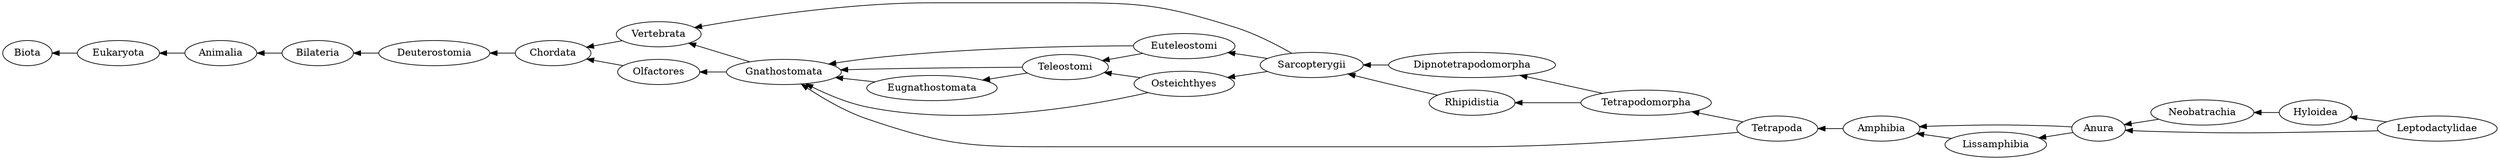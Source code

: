 digraph{
rankdir=RL; 
Q2382443 [label="Biota"];
Q26214 [label="Gnathostomata"];
Q134681 [label="Teleostomi"];
Q3059636 [label="Eugnathostomata"];
Q53636 [label="Anura"];
Q134759 [label="Neobatrachia"];
Q10908 [label="Amphibia"];
Q134861 [label="Lissamphibia"];
Q160830 [label="Sarcopterygii"];
Q150598 [label="Rhipidistia"];
Q5173 [label="Bilateria"];
Q150866 [label="Deuterostomia"];
Q25241 [label="Vertebrata"];
Q1378800 [label="Euteleostomi"];
Q27207 [label="Osteichthyes"];
Q1209254 [label="Tetrapodomorpha"];
Q23809240 [label="Dipnotetrapodomorpha"];
Q10915 [label="Chordata"];
Q3280581 [label="Olfactores"];
Q4896640 [label="Hyloidea"];
Q19088 [label="Eukaryota"];
Q729 [label="Animalia"];
Q19159 [label="Tetrapoda"];
Q55475 [label="Leptodactylidae"];
Q26214 -> Q25241;
Q26214 -> Q3280581;
Q134681 -> Q26214;
Q134681 -> Q3059636;
Q3059636 -> Q26214;
Q53636 -> Q10908;
Q53636 -> Q134861;
Q134759 -> Q53636;
Q10908 -> Q19159;
Q134861 -> Q10908;
Q160830 -> Q25241;
Q160830 -> Q1378800;
Q160830 -> Q27207;
Q150598 -> Q160830;
Q5173 -> Q729;
Q150866 -> Q5173;
Q25241 -> Q10915;
Q1378800 -> Q26214;
Q1378800 -> Q134681;
Q27207 -> Q26214;
Q27207 -> Q134681;
Q1209254 -> Q150598;
Q1209254 -> Q23809240;
Q23809240 -> Q160830;
Q10915 -> Q150866;
Q3280581 -> Q10915;
Q4896640 -> Q134759;
Q19088 -> Q2382443;
Q729 -> Q19088;
Q19159 -> Q26214;
Q19159 -> Q1209254;
Q55475 -> Q53636;
Q55475 -> Q4896640;
}
